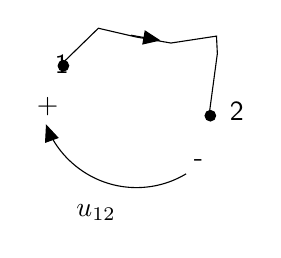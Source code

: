 \begin{tikzpicture}[y=-1cm]
\sf
\draw[arrows=-triangle 45,black] (3.695,4.357) +(59:1.223) arc (59:160:1.223);
\filldraw[black] (4.633,4.667) circle (0.067cm);
\filldraw[black] (2.767,4.033) circle (0.067cm);
\draw[arrows=-triangle 45,black] (3.622,3.644) -- (4,3.711);
\draw[black] (2.744,4.011) -- (3.211,3.556) -- (3.689,3.667) -- (4.133,3.744) -- (4.711,3.656) -- (4.722,3.878) -- (4.622,4.622);
\path (2.533,4.133) node[text=black,anchor=base west] {1};
\path (4.756,4.733) node[text=black,anchor=base west] {2};
\path (2.567,4.633) node[text=black,anchor=base] {+};
\path (4.482,5.316) node[text=black,anchor=base] {-};
\path (3.182,5.949) node[text=black,anchor=base] {$u_{12}$};

\end{tikzpicture}%

%% Configure (x)emacs for this file ...
%% Local Variables:
%% mode: latex
%% End: